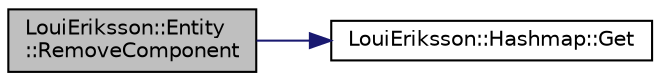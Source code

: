 digraph "LouiEriksson::Entity::RemoveComponent"
{
 // LATEX_PDF_SIZE
  edge [fontname="Helvetica",fontsize="10",labelfontname="Helvetica",labelfontsize="10"];
  node [fontname="Helvetica",fontsize="10",shape=record];
  rankdir="LR";
  Node1 [label="LouiEriksson::Entity\l::RemoveComponent",height=0.2,width=0.4,color="black", fillcolor="grey75", style="filled", fontcolor="black",tooltip=" "];
  Node1 -> Node2 [color="midnightblue",fontsize="10",style="solid",fontname="Helvetica"];
  Node2 [label="LouiEriksson::Hashmap::Get",height=0.2,width=0.4,color="black", fillcolor="white", style="filled",URL="$class_loui_eriksson_1_1_hashmap.html#a32eb3fbdd72971a138b979d3c2b72919",tooltip="Retrieves a reference to the entry within the hashmap with the given key, if one exists."];
}
